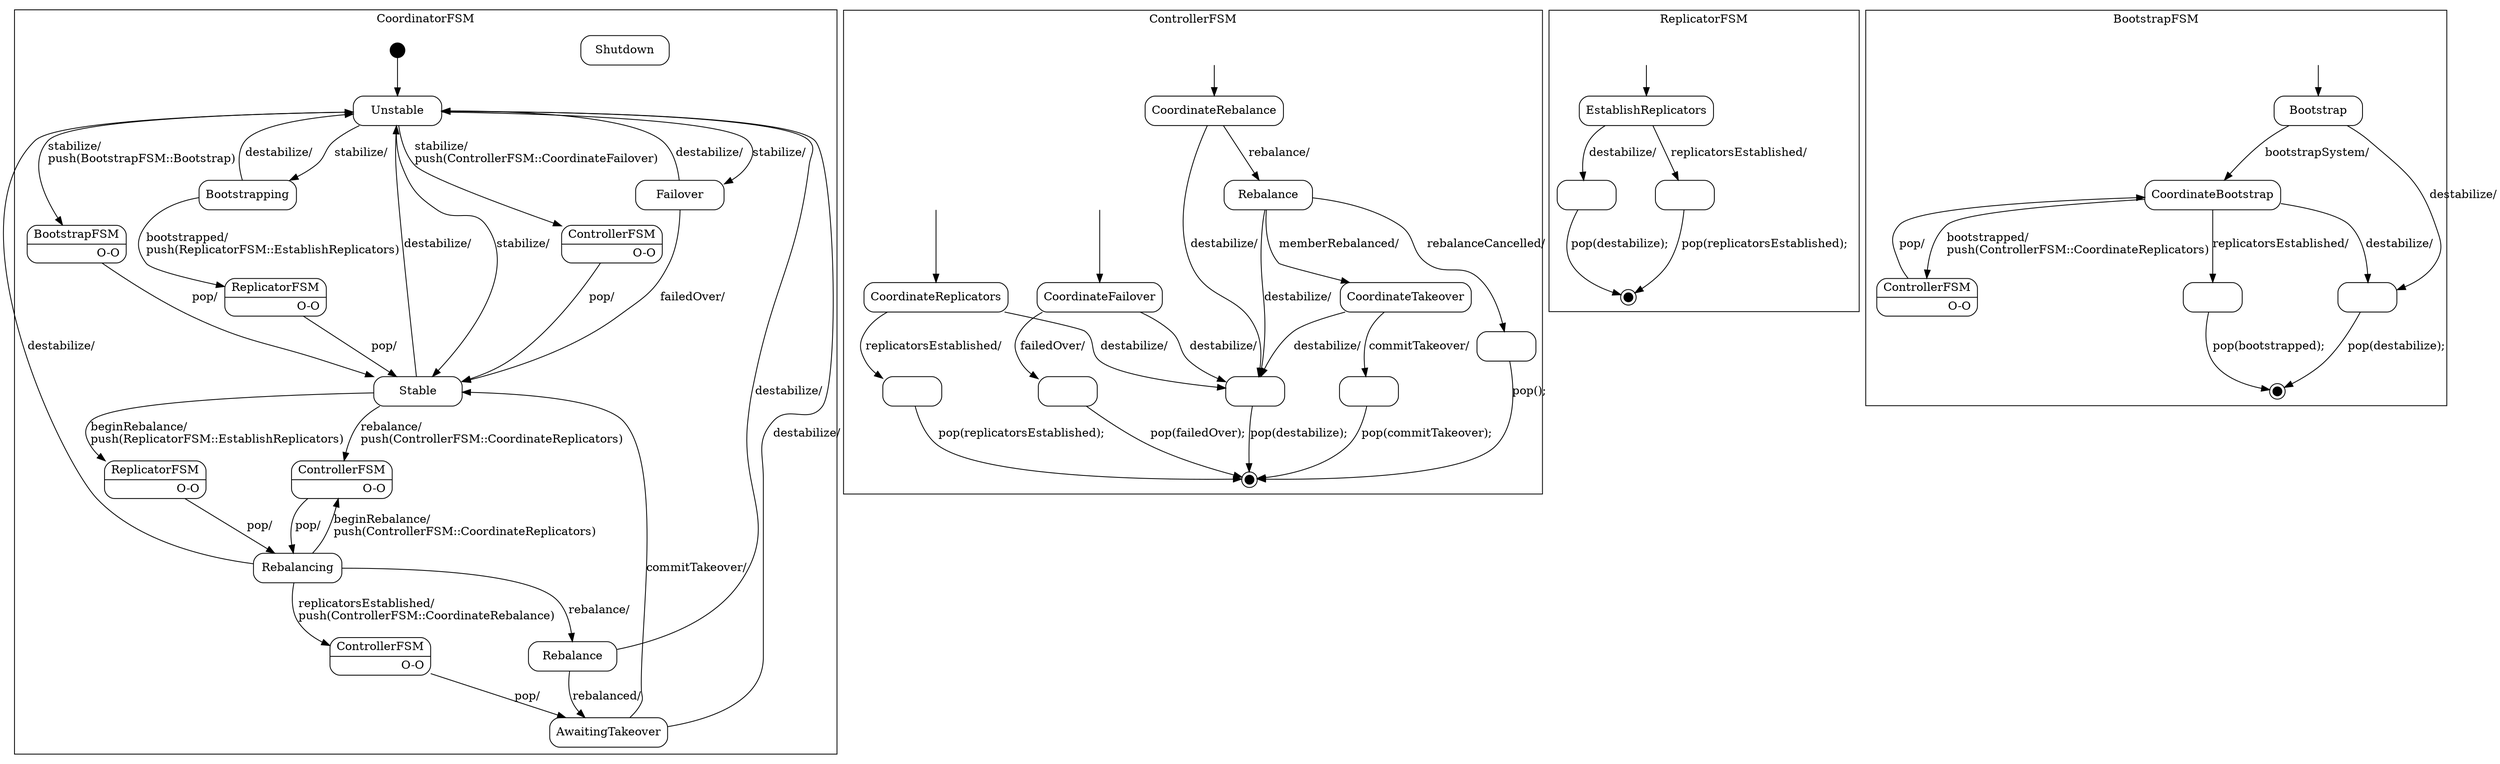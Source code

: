 digraph Coordinator {

    node
        [shape=Mrecord width=1.5];

    subgraph cluster_CoordinatorFSM {

        label="CoordinatorFSM";

        //
        // States (Nodes)
        //

        "CoordinatorFSM::Unstable"
            [label="{Unstable}"];

        "CoordinatorFSM::Stable"
            [label="{Stable}"];

        "CoordinatorFSM::Failover"
            [label="{Failover}"];

        "CoordinatorFSM::Bootstrapping"
            [label="{Bootstrapping}"];

        "CoordinatorFSM::Rebalancing"
            [label="{Rebalancing}"];

        "CoordinatorFSM::Rebalance"
            [label="{Rebalance}"];

        "CoordinatorFSM::AwaitingTakeover"
            [label="{AwaitingTakeover}"];

        "CoordinatorFSM::Shutdown"
            [label="{Shutdown}"];

        "CoordinatorFSM::Rebalancing::ReplicatorFSM"
            [label="{ReplicatorFSM|O-O\r}"]

        "CoordinatorFSM::AwaitingTakeover::ControllerFSM"
            [label="{ControllerFSM|O-O\r}"]

        "CoordinatorFSM::Stable::ReplicatorFSM"
            [label="{ReplicatorFSM|O-O\r}"]

        "CoordinatorFSM::Rebalancing::ControllerFSM"
            [label="{ControllerFSM|O-O\r}"]

        "CoordinatorFSM::Stable::ControllerFSM"
            [label="{ControllerFSM|O-O\r}"]

        "CoordinatorFSM::Stable::BootstrapFSM"
            [label="{BootstrapFSM|O-O\r}"]

        "%start"
            [label="" shape=circle style=filled fillcolor=black width=0.25];

        //
        // Transitions (Edges)
        //

        "CoordinatorFSM::Unstable" -> "CoordinatorFSM::Stable::ControllerFSM"
            [label="stabilize/\lpush(ControllerFSM::CoordinateFailover)\l"];

        "CoordinatorFSM::Unstable" -> "CoordinatorFSM::Failover"
            [label="stabilize/\l"];

        "CoordinatorFSM::Unstable" -> "CoordinatorFSM::Stable::BootstrapFSM"
            [label="stabilize/\lpush(BootstrapFSM::Bootstrap)\l"];

        "CoordinatorFSM::Unstable" -> "CoordinatorFSM::Bootstrapping"
            [label="stabilize/\l"];

        "CoordinatorFSM::Unstable" -> "CoordinatorFSM::Stable"
            [label="stabilize/\l"];

        "CoordinatorFSM::Stable" -> "CoordinatorFSM::Rebalancing::ControllerFSM"
            [label="rebalance/\lpush(ControllerFSM::CoordinateReplicators)\l"];

        "CoordinatorFSM::Stable" -> "CoordinatorFSM::Rebalancing::ReplicatorFSM"
            [label="beginRebalance/\lpush(ReplicatorFSM::EstablishReplicators)\l"];

        "CoordinatorFSM::Stable" -> "CoordinatorFSM::Unstable"
            [label="destabilize/\l"];

        "CoordinatorFSM::Failover" -> "CoordinatorFSM::Stable"
            [label="failedOver/\l"];

        "CoordinatorFSM::Failover" -> "CoordinatorFSM::Unstable"
            [label="destabilize/\l"];

        "CoordinatorFSM::Bootstrapping" -> "CoordinatorFSM::Stable::ReplicatorFSM"
            [label="bootstrapped/\lpush(ReplicatorFSM::EstablishReplicators)\l"];

        "CoordinatorFSM::Bootstrapping" -> "CoordinatorFSM::Unstable"
            [label="destabilize/\l"];

        "CoordinatorFSM::Rebalancing" -> "CoordinatorFSM::Rebalancing::ControllerFSM"
            [label="beginRebalance/\lpush(ControllerFSM::CoordinateReplicators)\l"];

        "CoordinatorFSM::Rebalancing" -> "CoordinatorFSM::AwaitingTakeover::ControllerFSM"
            [label="replicatorsEstablished/\lpush(ControllerFSM::CoordinateRebalance)\l"];

        "CoordinatorFSM::Rebalancing" -> "CoordinatorFSM::Rebalance"
            [label="rebalance/\l"];

        "CoordinatorFSM::Rebalancing" -> "CoordinatorFSM::Unstable"
            [label="destabilize/\l"];

        "CoordinatorFSM::Rebalance" -> "CoordinatorFSM::AwaitingTakeover"
            [label="rebalanced/\l"];

        "CoordinatorFSM::Rebalance" -> "CoordinatorFSM::Unstable"
            [label="destabilize/\l"];

        "CoordinatorFSM::AwaitingTakeover" -> "CoordinatorFSM::Stable"
            [label="commitTakeover/\l"];

        "CoordinatorFSM::AwaitingTakeover" -> "CoordinatorFSM::Unstable"
            [label="destabilize/\l"];

        "CoordinatorFSM::Rebalancing::ReplicatorFSM" -> "CoordinatorFSM::Rebalancing"
            [label="pop/"]

        "CoordinatorFSM::AwaitingTakeover::ControllerFSM" -> "CoordinatorFSM::AwaitingTakeover"
            [label="pop/"]

        "CoordinatorFSM::Stable::ReplicatorFSM" -> "CoordinatorFSM::Stable"
            [label="pop/"]

        "CoordinatorFSM::Rebalancing::ControllerFSM" -> "CoordinatorFSM::Rebalancing"
            [label="pop/"]

        "CoordinatorFSM::Stable::ControllerFSM" -> "CoordinatorFSM::Stable"
            [label="pop/"]

        "CoordinatorFSM::Stable::BootstrapFSM" -> "CoordinatorFSM::Stable"
            [label="pop/"]

        "%start" -> "CoordinatorFSM::Unstable"
    }

    subgraph cluster_ControllerFSM {

        label="ControllerFSM";

        //
        // States (Nodes)
        //

        "ControllerFSM::CoordinateFailover"
            [label="{CoordinateFailover}"];

        "ControllerFSM::CoordinateReplicators"
            [label="{CoordinateReplicators}"];

        "ControllerFSM::CoordinateRebalance"
            [label="{CoordinateRebalance}"];

        "ControllerFSM::Rebalance"
            [label="{Rebalance}"];

        "ControllerFSM::CoordinateTakeover"
            [label="{CoordinateTakeover}"];

        "ControllerFSM::pop()"
            [label="" width=1]

        "ControllerFSM::pop(destabilize)"
            [label="" width=1]

        "ControllerFSM::pop(commitTakeover)"
            [label="" width=1]

        "ControllerFSM::pop(replicatorsEstablished)"
            [label="" width=1]

        "ControllerFSM::pop(failedOver)"
            [label="" width=1]

        "ControllerFSM::%end"
            [label="" shape=doublecircle style=filled fillcolor=black width=0.15];

        "push(ControllerFSM::CoordinateRebalance)"
            [label="" shape=plaintext];

        "push(ControllerFSM::CoordinateReplicators)"
            [label="" shape=plaintext];

        "push(ControllerFSM::CoordinateFailover)"
            [label="" shape=plaintext];

        //
        // Transitions (Edges)
        //

        "ControllerFSM::CoordinateFailover" -> "ControllerFSM::pop(failedOver)"
            [label="failedOver/\l"];

        "ControllerFSM::CoordinateFailover" -> "ControllerFSM::pop(destabilize)"
            [label="destabilize/\l"];

        "ControllerFSM::CoordinateReplicators" -> "ControllerFSM::pop(replicatorsEstablished)"
            [label="replicatorsEstablished/\l"];

        "ControllerFSM::CoordinateReplicators" -> "ControllerFSM::pop(destabilize)"
            [label="destabilize/\l"];

        "ControllerFSM::CoordinateRebalance" -> "ControllerFSM::Rebalance"
            [label="rebalance/\l"];

        "ControllerFSM::CoordinateRebalance" -> "ControllerFSM::pop(destabilize)"
            [label="destabilize/\l"];

        "ControllerFSM::Rebalance" -> "ControllerFSM::CoordinateTakeover"
            [label="memberRebalanced/\l"];

        "ControllerFSM::Rebalance" -> "ControllerFSM::pop()"
            [label="rebalanceCancelled/\l"];

        "ControllerFSM::Rebalance" -> "ControllerFSM::pop(destabilize)"
            [label="destabilize/\l"];

        "ControllerFSM::CoordinateTakeover" -> "ControllerFSM::pop(commitTakeover)"
            [label="commitTakeover/\l"];

        "ControllerFSM::CoordinateTakeover" -> "ControllerFSM::pop(destabilize)"
            [label="destabilize/\l"];

        "ControllerFSM::pop()" -> "ControllerFSM::%end"
            [label="pop();\l"];

        "ControllerFSM::pop(destabilize)" -> "ControllerFSM::%end"
            [label="pop(destabilize);\l"];

        "ControllerFSM::pop(commitTakeover)" -> "ControllerFSM::%end"
            [label="pop(commitTakeover);\l"];

        "ControllerFSM::pop(replicatorsEstablished)" -> "ControllerFSM::%end"
            [label="pop(replicatorsEstablished);\l"];

        "ControllerFSM::pop(failedOver)" -> "ControllerFSM::%end"
            [label="pop(failedOver);\l"];

        "push(ControllerFSM::CoordinateRebalance)" -> "ControllerFSM::CoordinateRebalance"
            [arrowtail=odot];

        "push(ControllerFSM::CoordinateReplicators)" -> "ControllerFSM::CoordinateReplicators"
            [arrowtail=odot];

        "push(ControllerFSM::CoordinateFailover)" -> "ControllerFSM::CoordinateFailover"
            [arrowtail=odot];
    }

    subgraph cluster_ReplicatorFSM {

        label="ReplicatorFSM";

        //
        // States (Nodes)
        //

        "ReplicatorFSM::EstablishReplicators"
            [label="{EstablishReplicators}"];

        "ReplicatorFSM::pop(destabilize)"
            [label="" width=1]

        "ReplicatorFSM::pop(replicatorsEstablished)"
            [label="" width=1]

        "ReplicatorFSM::%end"
            [label="" shape=doublecircle style=filled fillcolor=black width=0.15];

        "push(ReplicatorFSM::EstablishReplicators)"
            [label="" shape=plaintext];

        //
        // Transitions (Edges)
        //

        "ReplicatorFSM::EstablishReplicators" -> "ReplicatorFSM::pop(replicatorsEstablished)"
            [label="replicatorsEstablished/\l"];

        "ReplicatorFSM::EstablishReplicators" -> "ReplicatorFSM::pop(destabilize)"
            [label="destabilize/\l"];

        "ReplicatorFSM::pop(destabilize)" -> "ReplicatorFSM::%end"
            [label="pop(destabilize);\l"];

        "ReplicatorFSM::pop(replicatorsEstablished)" -> "ReplicatorFSM::%end"
            [label="pop(replicatorsEstablished);\l"];

        "push(ReplicatorFSM::EstablishReplicators)" -> "ReplicatorFSM::EstablishReplicators"
            [arrowtail=odot];
    }

    subgraph cluster_BootstrapFSM {

        label="BootstrapFSM";

        //
        // States (Nodes)
        //

        "BootstrapFSM::Bootstrap"
            [label="{Bootstrap}"];

        "BootstrapFSM::CoordinateBootstrap"
            [label="{CoordinateBootstrap}"];

        "BootstrapFSM::pop(destabilize)"
            [label="" width=1]

        "BootstrapFSM::pop(bootstrapped)"
            [label="" width=1]

        "BootstrapFSM::%end"
            [label="" shape=doublecircle style=filled fillcolor=black width=0.15];

        "BootstrapFSM::CoordinateBootstrap::ControllerFSM"
            [label="{ControllerFSM|O-O\r}"]

        "push(BootstrapFSM::Bootstrap)"
            [label="" shape=plaintext];

        //
        // Transitions (Edges)
        //

        "BootstrapFSM::Bootstrap" -> "BootstrapFSM::CoordinateBootstrap"
            [label="bootstrapSystem/\l"];

        "BootstrapFSM::Bootstrap" -> "BootstrapFSM::pop(destabilize)"
            [label="destabilize/\l"];

        "BootstrapFSM::CoordinateBootstrap" -> "BootstrapFSM::CoordinateBootstrap::ControllerFSM"
            [label="bootstrapped/\lpush(ControllerFSM::CoordinateReplicators)\l"];

        "BootstrapFSM::CoordinateBootstrap" -> "BootstrapFSM::pop(bootstrapped)"
            [label="replicatorsEstablished/\l"];

        "BootstrapFSM::CoordinateBootstrap" -> "BootstrapFSM::pop(destabilize)"
            [label="destabilize/\l"];

        "BootstrapFSM::pop(destabilize)" -> "BootstrapFSM::%end"
            [label="pop(destabilize);\l"];

        "BootstrapFSM::pop(bootstrapped)" -> "BootstrapFSM::%end"
            [label="pop(bootstrapped);\l"];

        "BootstrapFSM::CoordinateBootstrap::ControllerFSM" -> "BootstrapFSM::CoordinateBootstrap"
            [label="pop/"]

        "push(BootstrapFSM::Bootstrap)" -> "BootstrapFSM::Bootstrap"
            [arrowtail=odot];
    }

}
